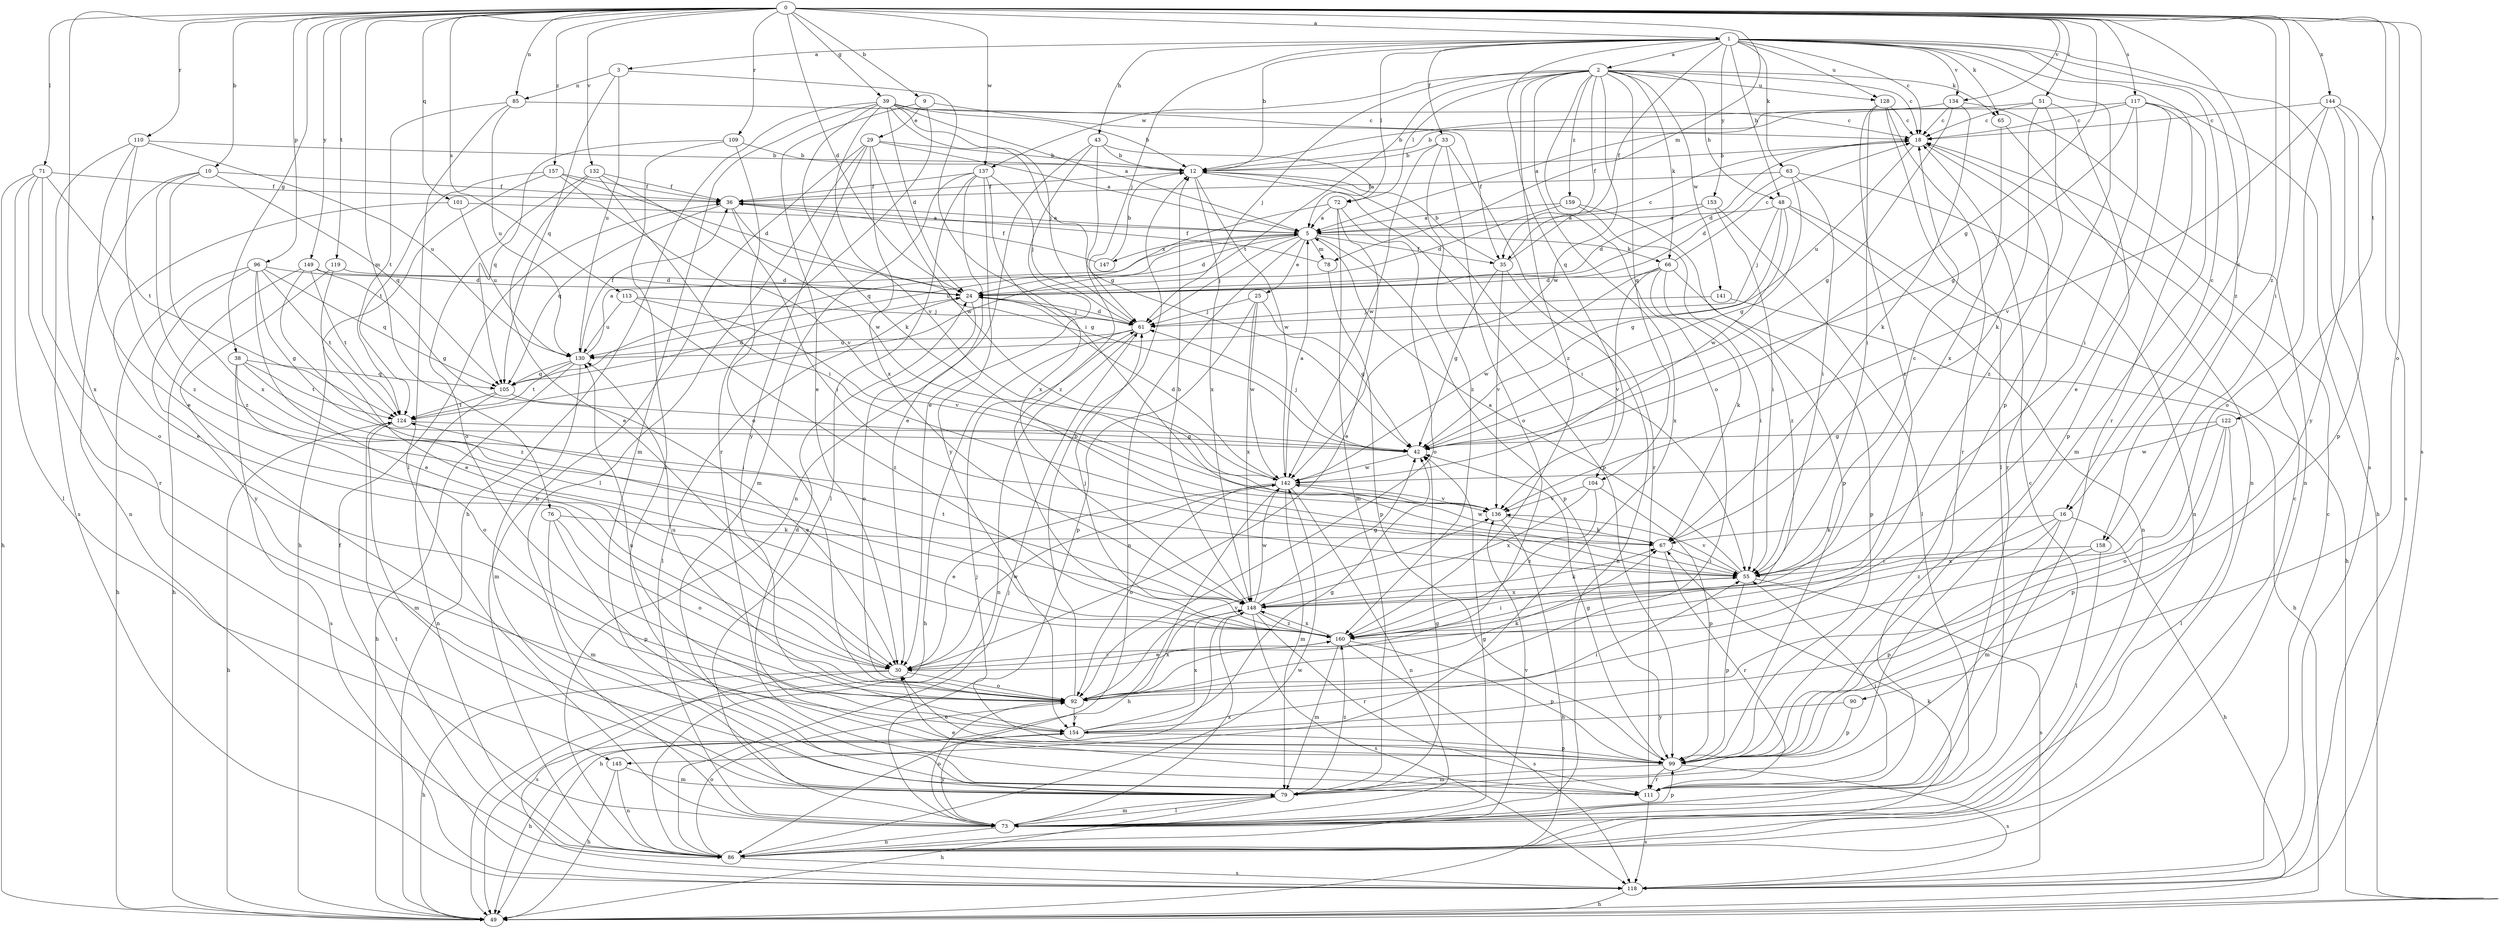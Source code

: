 strict digraph  {
0;
1;
2;
3;
5;
9;
10;
12;
16;
18;
24;
25;
29;
30;
33;
35;
36;
38;
39;
42;
43;
48;
49;
51;
55;
61;
63;
65;
66;
67;
71;
72;
73;
76;
78;
79;
85;
86;
90;
92;
96;
99;
101;
104;
105;
109;
110;
111;
113;
117;
118;
119;
122;
124;
128;
130;
132;
134;
136;
137;
141;
142;
144;
145;
147;
148;
149;
153;
154;
157;
158;
159;
160;
0 -> 1  [label=a];
0 -> 9  [label=b];
0 -> 10  [label=b];
0 -> 16  [label=c];
0 -> 24  [label=d];
0 -> 38  [label=g];
0 -> 39  [label=g];
0 -> 42  [label=g];
0 -> 51  [label=i];
0 -> 55  [label=i];
0 -> 71  [label=l];
0 -> 76  [label=m];
0 -> 78  [label=m];
0 -> 85  [label=n];
0 -> 90  [label=o];
0 -> 96  [label=p];
0 -> 101  [label=q];
0 -> 109  [label=r];
0 -> 110  [label=r];
0 -> 113  [label=s];
0 -> 117  [label=s];
0 -> 118  [label=s];
0 -> 119  [label=t];
0 -> 122  [label=t];
0 -> 132  [label=v];
0 -> 134  [label=v];
0 -> 137  [label=w];
0 -> 144  [label=x];
0 -> 145  [label=x];
0 -> 149  [label=y];
0 -> 157  [label=z];
0 -> 158  [label=z];
1 -> 2  [label=a];
1 -> 3  [label=a];
1 -> 12  [label=b];
1 -> 16  [label=c];
1 -> 18  [label=c];
1 -> 33  [label=f];
1 -> 35  [label=f];
1 -> 43  [label=h];
1 -> 48  [label=h];
1 -> 61  [label=j];
1 -> 63  [label=k];
1 -> 65  [label=k];
1 -> 72  [label=l];
1 -> 99  [label=p];
1 -> 104  [label=q];
1 -> 111  [label=r];
1 -> 118  [label=s];
1 -> 128  [label=u];
1 -> 134  [label=v];
1 -> 153  [label=y];
1 -> 158  [label=z];
2 -> 18  [label=c];
2 -> 35  [label=f];
2 -> 48  [label=h];
2 -> 61  [label=j];
2 -> 65  [label=k];
2 -> 66  [label=k];
2 -> 72  [label=l];
2 -> 92  [label=o];
2 -> 104  [label=q];
2 -> 124  [label=t];
2 -> 128  [label=u];
2 -> 137  [label=w];
2 -> 141  [label=w];
2 -> 142  [label=w];
2 -> 145  [label=x];
2 -> 159  [label=z];
2 -> 160  [label=z];
3 -> 55  [label=i];
3 -> 85  [label=n];
3 -> 105  [label=q];
3 -> 130  [label=u];
5 -> 24  [label=d];
5 -> 25  [label=e];
5 -> 35  [label=f];
5 -> 61  [label=j];
5 -> 66  [label=k];
5 -> 78  [label=m];
5 -> 86  [label=n];
5 -> 99  [label=p];
5 -> 130  [label=u];
5 -> 147  [label=x];
9 -> 29  [label=e];
9 -> 30  [label=e];
9 -> 35  [label=f];
9 -> 111  [label=r];
10 -> 36  [label=f];
10 -> 86  [label=n];
10 -> 105  [label=q];
10 -> 148  [label=x];
10 -> 160  [label=z];
12 -> 36  [label=f];
12 -> 55  [label=i];
12 -> 99  [label=p];
12 -> 142  [label=w];
12 -> 148  [label=x];
16 -> 49  [label=h];
16 -> 67  [label=k];
16 -> 79  [label=m];
16 -> 148  [label=x];
16 -> 160  [label=z];
18 -> 12  [label=b];
18 -> 24  [label=d];
18 -> 111  [label=r];
18 -> 130  [label=u];
24 -> 61  [label=j];
24 -> 73  [label=l];
24 -> 92  [label=o];
25 -> 42  [label=g];
25 -> 61  [label=j];
25 -> 99  [label=p];
25 -> 142  [label=w];
25 -> 148  [label=x];
29 -> 5  [label=a];
29 -> 12  [label=b];
29 -> 73  [label=l];
29 -> 86  [label=n];
29 -> 142  [label=w];
29 -> 148  [label=x];
29 -> 154  [label=y];
30 -> 49  [label=h];
30 -> 92  [label=o];
30 -> 118  [label=s];
30 -> 142  [label=w];
30 -> 160  [label=z];
33 -> 12  [label=b];
33 -> 92  [label=o];
33 -> 111  [label=r];
33 -> 142  [label=w];
33 -> 160  [label=z];
35 -> 12  [label=b];
35 -> 18  [label=c];
35 -> 42  [label=g];
35 -> 86  [label=n];
35 -> 136  [label=v];
36 -> 5  [label=a];
36 -> 42  [label=g];
36 -> 55  [label=i];
36 -> 105  [label=q];
38 -> 55  [label=i];
38 -> 92  [label=o];
38 -> 105  [label=q];
38 -> 118  [label=s];
38 -> 124  [label=t];
39 -> 5  [label=a];
39 -> 12  [label=b];
39 -> 18  [label=c];
39 -> 24  [label=d];
39 -> 42  [label=g];
39 -> 49  [label=h];
39 -> 61  [label=j];
39 -> 67  [label=k];
39 -> 79  [label=m];
39 -> 136  [label=v];
42 -> 61  [label=j];
42 -> 142  [label=w];
43 -> 5  [label=a];
43 -> 12  [label=b];
43 -> 30  [label=e];
43 -> 86  [label=n];
43 -> 160  [label=z];
48 -> 5  [label=a];
48 -> 42  [label=g];
48 -> 49  [label=h];
48 -> 61  [label=j];
48 -> 86  [label=n];
48 -> 142  [label=w];
51 -> 5  [label=a];
51 -> 18  [label=c];
51 -> 67  [label=k];
51 -> 99  [label=p];
51 -> 160  [label=z];
55 -> 5  [label=a];
55 -> 18  [label=c];
55 -> 99  [label=p];
55 -> 118  [label=s];
55 -> 136  [label=v];
55 -> 148  [label=x];
61 -> 24  [label=d];
61 -> 49  [label=h];
61 -> 86  [label=n];
61 -> 130  [label=u];
63 -> 24  [label=d];
63 -> 36  [label=f];
63 -> 42  [label=g];
63 -> 55  [label=i];
63 -> 86  [label=n];
65 -> 86  [label=n];
65 -> 148  [label=x];
66 -> 18  [label=c];
66 -> 24  [label=d];
66 -> 55  [label=i];
66 -> 67  [label=k];
66 -> 99  [label=p];
66 -> 136  [label=v];
66 -> 142  [label=w];
67 -> 55  [label=i];
67 -> 111  [label=r];
67 -> 142  [label=w];
71 -> 36  [label=f];
71 -> 49  [label=h];
71 -> 73  [label=l];
71 -> 92  [label=o];
71 -> 111  [label=r];
71 -> 124  [label=t];
72 -> 5  [label=a];
72 -> 30  [label=e];
72 -> 79  [label=m];
72 -> 92  [label=o];
72 -> 105  [label=q];
73 -> 18  [label=c];
73 -> 42  [label=g];
73 -> 61  [label=j];
73 -> 79  [label=m];
73 -> 86  [label=n];
73 -> 92  [label=o];
73 -> 99  [label=p];
73 -> 136  [label=v];
73 -> 148  [label=x];
73 -> 154  [label=y];
76 -> 67  [label=k];
76 -> 79  [label=m];
76 -> 92  [label=o];
76 -> 99  [label=p];
78 -> 36  [label=f];
78 -> 99  [label=p];
79 -> 42  [label=g];
79 -> 49  [label=h];
79 -> 73  [label=l];
79 -> 160  [label=z];
85 -> 18  [label=c];
85 -> 73  [label=l];
85 -> 124  [label=t];
85 -> 130  [label=u];
86 -> 18  [label=c];
86 -> 61  [label=j];
86 -> 67  [label=k];
86 -> 92  [label=o];
86 -> 118  [label=s];
86 -> 124  [label=t];
86 -> 142  [label=w];
90 -> 99  [label=p];
90 -> 154  [label=y];
92 -> 12  [label=b];
92 -> 67  [label=k];
92 -> 130  [label=u];
92 -> 136  [label=v];
92 -> 148  [label=x];
92 -> 154  [label=y];
96 -> 24  [label=d];
96 -> 30  [label=e];
96 -> 42  [label=g];
96 -> 49  [label=h];
96 -> 105  [label=q];
96 -> 124  [label=t];
96 -> 154  [label=y];
99 -> 24  [label=d];
99 -> 30  [label=e];
99 -> 42  [label=g];
99 -> 79  [label=m];
99 -> 111  [label=r];
99 -> 118  [label=s];
101 -> 5  [label=a];
101 -> 30  [label=e];
101 -> 130  [label=u];
104 -> 99  [label=p];
104 -> 136  [label=v];
104 -> 148  [label=x];
104 -> 160  [label=z];
105 -> 24  [label=d];
105 -> 30  [label=e];
105 -> 86  [label=n];
105 -> 124  [label=t];
109 -> 12  [label=b];
109 -> 92  [label=o];
109 -> 105  [label=q];
109 -> 111  [label=r];
110 -> 12  [label=b];
110 -> 30  [label=e];
110 -> 118  [label=s];
110 -> 130  [label=u];
110 -> 160  [label=z];
111 -> 30  [label=e];
111 -> 55  [label=i];
111 -> 118  [label=s];
113 -> 61  [label=j];
113 -> 130  [label=u];
113 -> 136  [label=v];
113 -> 160  [label=z];
117 -> 12  [label=b];
117 -> 18  [label=c];
117 -> 30  [label=e];
117 -> 42  [label=g];
117 -> 49  [label=h];
117 -> 55  [label=i];
117 -> 79  [label=m];
118 -> 18  [label=c];
118 -> 36  [label=f];
118 -> 49  [label=h];
119 -> 24  [label=d];
119 -> 30  [label=e];
119 -> 111  [label=r];
122 -> 42  [label=g];
122 -> 73  [label=l];
122 -> 92  [label=o];
122 -> 99  [label=p];
122 -> 142  [label=w];
124 -> 42  [label=g];
124 -> 49  [label=h];
124 -> 79  [label=m];
128 -> 18  [label=c];
128 -> 55  [label=i];
128 -> 73  [label=l];
128 -> 111  [label=r];
128 -> 160  [label=z];
130 -> 5  [label=a];
130 -> 36  [label=f];
130 -> 49  [label=h];
130 -> 79  [label=m];
130 -> 105  [label=q];
130 -> 124  [label=t];
132 -> 30  [label=e];
132 -> 36  [label=f];
132 -> 55  [label=i];
132 -> 92  [label=o];
132 -> 142  [label=w];
134 -> 12  [label=b];
134 -> 18  [label=c];
134 -> 42  [label=g];
134 -> 67  [label=k];
134 -> 86  [label=n];
136 -> 49  [label=h];
136 -> 67  [label=k];
137 -> 30  [label=e];
137 -> 36  [label=f];
137 -> 61  [label=j];
137 -> 73  [label=l];
137 -> 79  [label=m];
137 -> 148  [label=x];
137 -> 154  [label=y];
141 -> 49  [label=h];
141 -> 61  [label=j];
142 -> 5  [label=a];
142 -> 24  [label=d];
142 -> 30  [label=e];
142 -> 49  [label=h];
142 -> 79  [label=m];
142 -> 86  [label=n];
142 -> 92  [label=o];
142 -> 136  [label=v];
144 -> 18  [label=c];
144 -> 92  [label=o];
144 -> 99  [label=p];
144 -> 118  [label=s];
144 -> 136  [label=v];
144 -> 154  [label=y];
145 -> 49  [label=h];
145 -> 79  [label=m];
145 -> 86  [label=n];
147 -> 12  [label=b];
147 -> 36  [label=f];
148 -> 12  [label=b];
148 -> 42  [label=g];
148 -> 49  [label=h];
148 -> 67  [label=k];
148 -> 111  [label=r];
148 -> 118  [label=s];
148 -> 124  [label=t];
148 -> 142  [label=w];
148 -> 160  [label=z];
149 -> 24  [label=d];
149 -> 42  [label=g];
149 -> 49  [label=h];
149 -> 124  [label=t];
149 -> 160  [label=z];
153 -> 5  [label=a];
153 -> 24  [label=d];
153 -> 55  [label=i];
153 -> 73  [label=l];
154 -> 42  [label=g];
154 -> 49  [label=h];
154 -> 55  [label=i];
154 -> 99  [label=p];
154 -> 130  [label=u];
154 -> 148  [label=x];
157 -> 24  [label=d];
157 -> 36  [label=f];
157 -> 49  [label=h];
157 -> 124  [label=t];
157 -> 136  [label=v];
158 -> 55  [label=i];
158 -> 73  [label=l];
158 -> 99  [label=p];
159 -> 5  [label=a];
159 -> 24  [label=d];
159 -> 99  [label=p];
159 -> 160  [label=z];
160 -> 30  [label=e];
160 -> 55  [label=i];
160 -> 61  [label=j];
160 -> 79  [label=m];
160 -> 99  [label=p];
160 -> 118  [label=s];
160 -> 148  [label=x];
}
